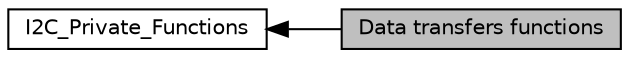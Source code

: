 digraph "Data transfers functions"
{
  edge [fontname="Helvetica",fontsize="10",labelfontname="Helvetica",labelfontsize="10"];
  node [fontname="Helvetica",fontsize="10",shape=record];
  rankdir=LR;
  Node1 [label="I2C_Private_Functions",height=0.2,width=0.4,color="black", fillcolor="white", style="filled",URL="$group___i2_c___private___functions.html"];
  Node0 [label="Data transfers functions",height=0.2,width=0.4,color="black", fillcolor="grey75", style="filled", fontcolor="black"];
  Node1->Node0 [shape=plaintext, dir="back", style="solid"];
}
